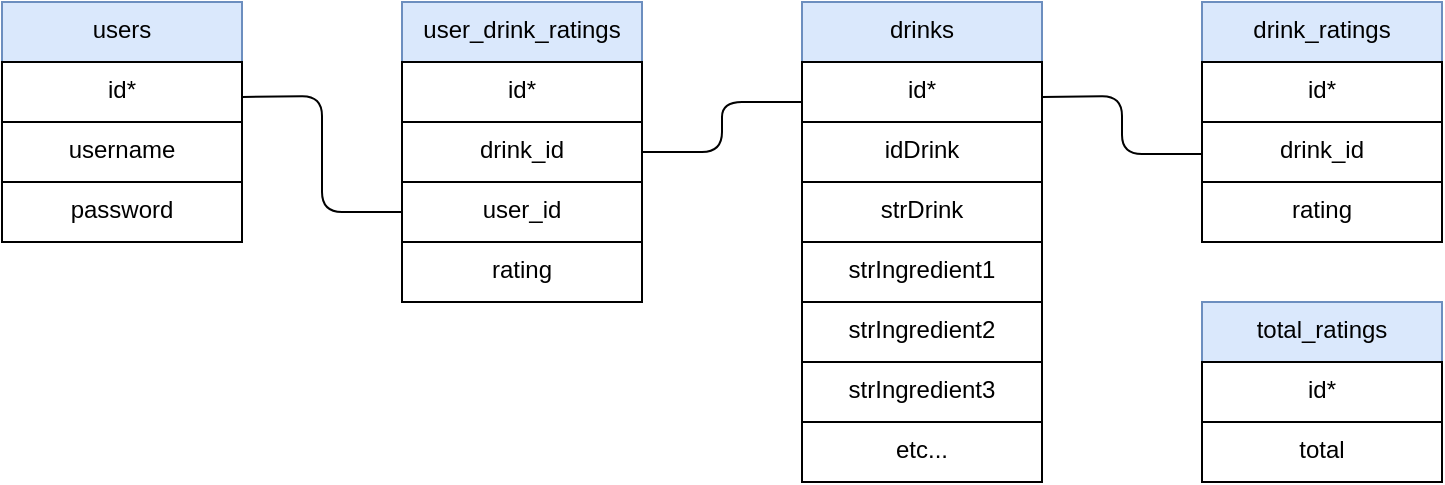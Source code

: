 <mxfile>
    <diagram id="HuUd9hpzd7Yi2rOBaAq-" name="Page-1">
        <mxGraphModel dx="1204" dy="696" grid="1" gridSize="10" guides="1" tooltips="1" connect="1" arrows="1" fold="1" page="1" pageScale="1" pageWidth="850" pageHeight="1100" math="0" shadow="0">
            <root>
                <mxCell id="0"/>
                <mxCell id="1" parent="0"/>
                <mxCell id="6" value="drinks" style="rounded=0;whiteSpace=wrap;html=1;verticalAlign=top;fillColor=#dae8fc;strokeColor=#6c8ebf;fontColor=#000000;" vertex="1" parent="1">
                    <mxGeometry x="440" y="40" width="120" height="30" as="geometry"/>
                </mxCell>
                <mxCell id="7" value="idDrink" style="rounded=0;whiteSpace=wrap;html=1;verticalAlign=top;" vertex="1" parent="1">
                    <mxGeometry x="440" y="100" width="120" height="30" as="geometry"/>
                </mxCell>
                <mxCell id="11" value="id*" style="rounded=0;whiteSpace=wrap;html=1;verticalAlign=top;" vertex="1" parent="1">
                    <mxGeometry x="440" y="70" width="120" height="30" as="geometry"/>
                </mxCell>
                <mxCell id="12" value="strDrink" style="rounded=0;whiteSpace=wrap;html=1;verticalAlign=top;" vertex="1" parent="1">
                    <mxGeometry x="440" y="130" width="120" height="30" as="geometry"/>
                </mxCell>
                <mxCell id="14" value="strIngredient1" style="rounded=0;whiteSpace=wrap;html=1;verticalAlign=top;" vertex="1" parent="1">
                    <mxGeometry x="440" y="160" width="120" height="30" as="geometry"/>
                </mxCell>
                <mxCell id="15" value="strIngredient2" style="rounded=0;whiteSpace=wrap;html=1;verticalAlign=top;" vertex="1" parent="1">
                    <mxGeometry x="440" y="190" width="120" height="30" as="geometry"/>
                </mxCell>
                <mxCell id="16" value="strIngredient3" style="rounded=0;whiteSpace=wrap;html=1;verticalAlign=top;" vertex="1" parent="1">
                    <mxGeometry x="440" y="220" width="120" height="30" as="geometry"/>
                </mxCell>
                <mxCell id="17" value="etc..." style="rounded=0;whiteSpace=wrap;html=1;verticalAlign=top;" vertex="1" parent="1">
                    <mxGeometry x="440" y="250" width="120" height="30" as="geometry"/>
                </mxCell>
                <mxCell id="19" value="drink_ratings" style="rounded=0;whiteSpace=wrap;html=1;verticalAlign=top;fillColor=#dae8fc;strokeColor=#6c8ebf;fontColor=#000000;" vertex="1" parent="1">
                    <mxGeometry x="640" y="40" width="120" height="30" as="geometry"/>
                </mxCell>
                <mxCell id="20" value="user_id" style="rounded=0;whiteSpace=wrap;html=1;verticalAlign=top;" vertex="1" parent="1">
                    <mxGeometry x="240" y="130" width="120" height="30" as="geometry"/>
                </mxCell>
                <mxCell id="21" value="id*" style="rounded=0;whiteSpace=wrap;html=1;verticalAlign=top;" vertex="1" parent="1">
                    <mxGeometry x="640" y="70" width="120" height="30" as="geometry"/>
                </mxCell>
                <mxCell id="22" value="" style="endArrow=none;html=1;fontColor=#000000;entryX=0;entryY=0.25;entryDx=0;entryDy=0;exitX=1;exitY=0.137;exitDx=0;exitDy=0;exitPerimeter=0;" edge="1" parent="1">
                    <mxGeometry width="50" height="50" relative="1" as="geometry">
                        <mxPoint x="560" y="87.44" as="sourcePoint"/>
                        <mxPoint x="640" y="116" as="targetPoint"/>
                        <Array as="points">
                            <mxPoint x="600" y="87"/>
                            <mxPoint x="600" y="116"/>
                        </Array>
                    </mxGeometry>
                </mxCell>
                <mxCell id="23" value="users" style="rounded=0;whiteSpace=wrap;html=1;verticalAlign=top;fillColor=#dae8fc;strokeColor=#6c8ebf;fontColor=#000000;" vertex="1" parent="1">
                    <mxGeometry x="40" y="40" width="120" height="30" as="geometry"/>
                </mxCell>
                <mxCell id="24" value="username" style="rounded=0;whiteSpace=wrap;html=1;verticalAlign=top;" vertex="1" parent="1">
                    <mxGeometry x="40" y="100" width="120" height="30" as="geometry"/>
                </mxCell>
                <mxCell id="25" value="id*" style="rounded=0;whiteSpace=wrap;html=1;verticalAlign=top;" vertex="1" parent="1">
                    <mxGeometry x="40" y="70" width="120" height="30" as="geometry"/>
                </mxCell>
                <mxCell id="26" value="user_drink_ratings" style="rounded=0;whiteSpace=wrap;html=1;verticalAlign=top;fillColor=#dae8fc;strokeColor=#6c8ebf;fontColor=#000000;" vertex="1" parent="1">
                    <mxGeometry x="240" y="40" width="120" height="30" as="geometry"/>
                </mxCell>
                <mxCell id="27" value="drink_id" style="rounded=0;whiteSpace=wrap;html=1;verticalAlign=top;" vertex="1" parent="1">
                    <mxGeometry x="240" y="100" width="120" height="30" as="geometry"/>
                </mxCell>
                <mxCell id="28" value="id*" style="rounded=0;whiteSpace=wrap;html=1;verticalAlign=top;" vertex="1" parent="1">
                    <mxGeometry x="240" y="70" width="120" height="30" as="geometry"/>
                </mxCell>
                <mxCell id="29" value="" style="endArrow=none;html=1;fontColor=#000000;exitX=1;exitY=0.5;exitDx=0;exitDy=0;" edge="1" parent="1" source="27">
                    <mxGeometry width="50" height="50" relative="1" as="geometry">
                        <mxPoint x="380" y="100" as="sourcePoint"/>
                        <mxPoint x="440" y="90" as="targetPoint"/>
                        <Array as="points">
                            <mxPoint x="400" y="115"/>
                            <mxPoint x="400" y="90"/>
                        </Array>
                    </mxGeometry>
                </mxCell>
                <mxCell id="31" value="" style="endArrow=none;html=1;fontColor=#000000;entryX=0;entryY=0.5;entryDx=0;entryDy=0;exitX=1;exitY=0.137;exitDx=0;exitDy=0;exitPerimeter=0;" edge="1" parent="1" target="20">
                    <mxGeometry width="50" height="50" relative="1" as="geometry">
                        <mxPoint x="160" y="87.44" as="sourcePoint"/>
                        <mxPoint x="240" y="116" as="targetPoint"/>
                        <Array as="points">
                            <mxPoint x="200" y="87"/>
                            <mxPoint x="200" y="145"/>
                        </Array>
                    </mxGeometry>
                </mxCell>
                <mxCell id="32" value="drink_id" style="rounded=0;whiteSpace=wrap;html=1;verticalAlign=top;" vertex="1" parent="1">
                    <mxGeometry x="640" y="100" width="120" height="30" as="geometry"/>
                </mxCell>
                <mxCell id="33" value="rating" style="rounded=0;whiteSpace=wrap;html=1;verticalAlign=top;" vertex="1" parent="1">
                    <mxGeometry x="640" y="130" width="120" height="30" as="geometry"/>
                </mxCell>
                <mxCell id="34" value="rating" style="rounded=0;whiteSpace=wrap;html=1;verticalAlign=top;" vertex="1" parent="1">
                    <mxGeometry x="240" y="160" width="120" height="30" as="geometry"/>
                </mxCell>
                <mxCell id="35" value="total_ratings" style="rounded=0;whiteSpace=wrap;html=1;verticalAlign=top;fillColor=#dae8fc;strokeColor=#6c8ebf;fontColor=#000000;" vertex="1" parent="1">
                    <mxGeometry x="640" y="190" width="120" height="30" as="geometry"/>
                </mxCell>
                <mxCell id="36" value="id*" style="rounded=0;whiteSpace=wrap;html=1;verticalAlign=top;" vertex="1" parent="1">
                    <mxGeometry x="640" y="220" width="120" height="30" as="geometry"/>
                </mxCell>
                <mxCell id="37" value="total" style="rounded=0;whiteSpace=wrap;html=1;verticalAlign=top;" vertex="1" parent="1">
                    <mxGeometry x="640" y="250" width="120" height="30" as="geometry"/>
                </mxCell>
                <mxCell id="38" value="password" style="rounded=0;whiteSpace=wrap;html=1;verticalAlign=top;" vertex="1" parent="1">
                    <mxGeometry x="40" y="130" width="120" height="30" as="geometry"/>
                </mxCell>
            </root>
        </mxGraphModel>
    </diagram>
</mxfile>